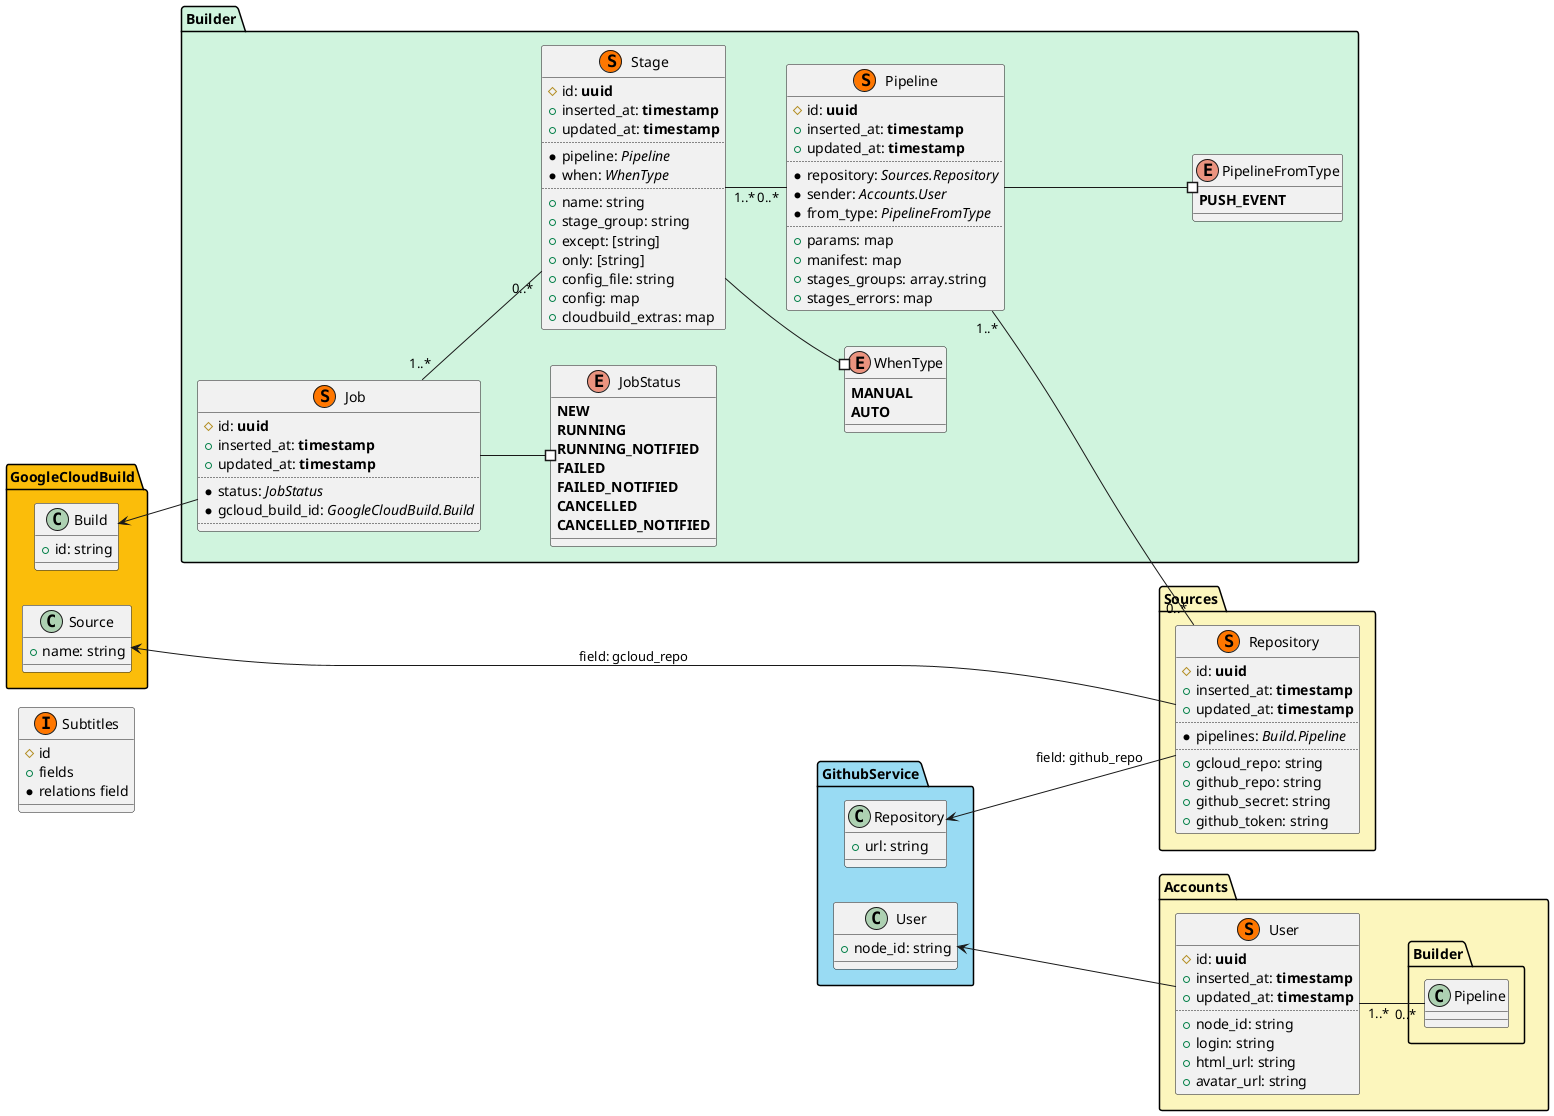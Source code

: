 @startuml Fabion

left to right direction

class Subtitles << (I,#FF7700) >> {
  #id
  +fields
  *relations field
}

namespace Accounts #FCF6BD {
  class User << (S,#FF7700) >> {
    #id: <b>uuid</b>
    +inserted_at: <b>timestamp</b>
    +updated_at: <b>timestamp</b>
    ..
    +node_id: string
    +login: string
    +html_url: string
    +avatar_url: string
  }

  User "1..*" -- "0..*" Builder.Pipeline
}

namespace Sources #FCF6BD {
  class Repository << (S,#FF7700) >> {
    #id: <b>uuid</b>
    +inserted_at: <b>timestamp</b>
    +updated_at: <b>timestamp</b>
    ..
    *pipelines: <i>Build.Pipeline</i>
    ..
    +gcloud_repo: string
    +github_repo: string
    +github_secret: string
    +github_token: string
  }
}


namespace Builder #D0F4DE {
  enum JobStatus {
    <b>NEW</b>
    <b>RUNNING</b>
    <b>RUNNING_NOTIFIED</b>
    <b>FAILED</b>
    <b>FAILED_NOTIFIED</b>
    <b>CANCELLED</b>
    <b>CANCELLED_NOTIFIED</b>
  }

  enum WhenType {
    <b>MANUAL</b>
    <b>AUTO</b>
  }

  enum PipelineFromType {
    <b>PUSH_EVENT</b>
  }

  class Pipeline << (S,#FF7700) >> {
    #id: <b>uuid</b>
    +inserted_at: <b>timestamp</b>
    +updated_at: <b>timestamp</b>
    ..
    *repository: <i>Sources.Repository</i>
    *sender: <i>Accounts.User</i>
    *from_type: <i>PipelineFromType</i>
    ..
    +params: map
    +manifest: map
    +stages_groups: array.string
    +stages_errors: map
  }

  Pipeline "1..*" -- "0..*" Sources.Repository
  Pipeline --# PipelineFromType

  class Stage << (S,#FF7700) >> {
    #id: <b>uuid</b>
    +inserted_at: <b>timestamp</b>
    +updated_at: <b>timestamp</b>
    ..
    *pipeline: <i>Pipeline</i>
    *when: <i>WhenType</i>
    ..
    +name: string
    +stage_group: string
    +except: [string]
    +only: [string]
    +config_file: string
    +config: map
    +cloudbuild_extras: map
  }

  Stage "1..*" -- "0..*" Pipeline
  Stage --# WhenType

  class Job << (S,#FF7700) >> {
    #id: <b>uuid</b>
    +inserted_at: <b>timestamp</b>
    +updated_at: <b>timestamp</b>
    ..
    *status: <i>JobStatus</i>
    *gcloud_build_id: <i>GoogleCloudBuild.Build</i>
    ..
  }

  Job --# JobStatus
  Job "1..*" -- "0..*" Stage
}

namespace GoogleCloudBuild #FBBD0A {
  class Build {
    +id: string
  }

  class Source {
    +name: string
  }

  Build <-- Builder.Job
  Source <-- Sources.Repository : "field: gcloud_repo"
}

namespace GithubService #99DBF3 {
  class User {
    +node_id: string
  }

  class Repository {
    +url: string
  }

  User <-- Accounts.User
  Repository <-- Sources.Repository : "field: github_repo"
}

@enduml
